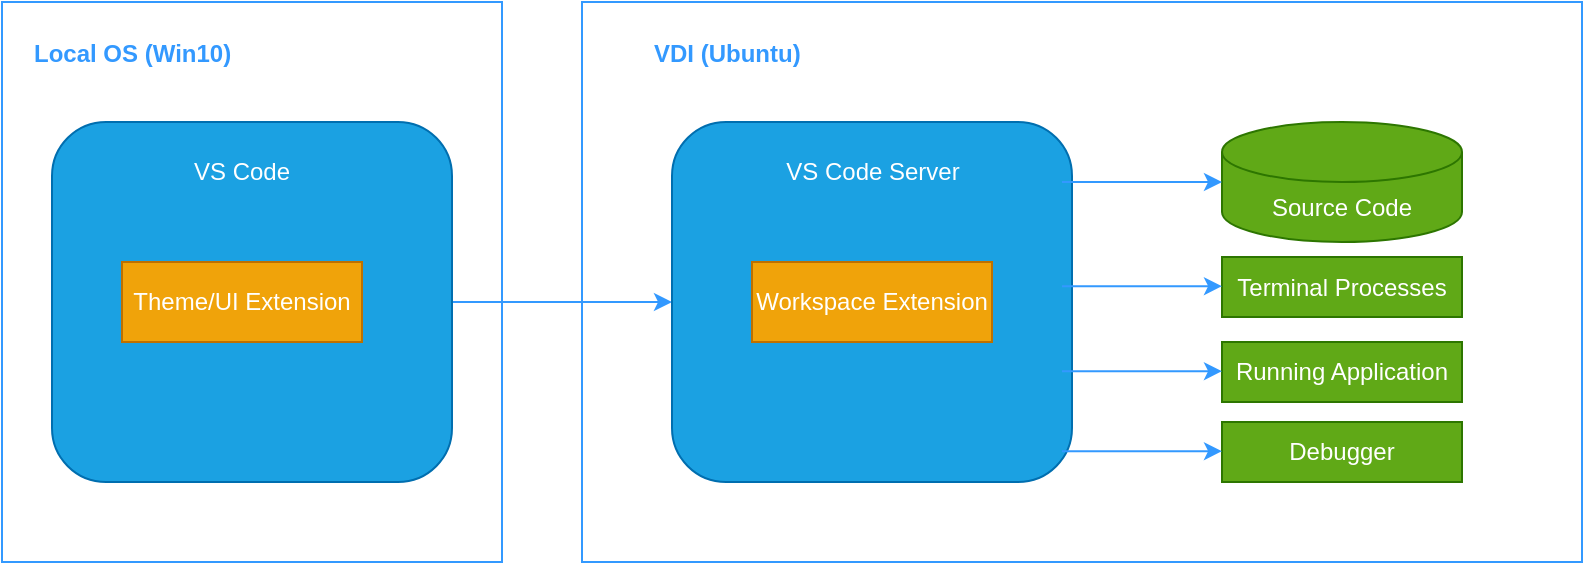 <mxfile version="18.1.3" type="github"><diagram id="BEPDB2RhJttQaLc14p7v" name="Page-1"><mxGraphModel dx="612" dy="390" grid="1" gridSize="10" guides="1" tooltips="1" connect="1" arrows="1" fold="1" page="1" pageScale="1" pageWidth="850" pageHeight="1100" background="none" math="0" shadow="0"><root><mxCell id="0"/><mxCell id="1" parent="0"/><mxCell id="53PahGOihNM1sh315WmR-20" value="" style="rounded=0;whiteSpace=wrap;html=1;fontSize=12;fontColor=#3399FF;verticalAlign=middle;glass=0;fillColor=default;strokeColor=#3399FF;" vertex="1" parent="1"><mxGeometry x="90" y="140" width="250" height="280" as="geometry"/></mxCell><mxCell id="53PahGOihNM1sh315WmR-11" value="" style="rounded=0;whiteSpace=wrap;html=1;fontSize=12;fontColor=#3399FF;verticalAlign=middle;glass=0;fillColor=default;strokeColor=#3399FF;" vertex="1" parent="1"><mxGeometry x="380" y="140" width="500" height="280" as="geometry"/></mxCell><mxCell id="53PahGOihNM1sh315WmR-3" value="Local OS (Win10)" style="text;strokeColor=none;fillColor=none;align=left;verticalAlign=middle;spacingLeft=4;spacingRight=4;overflow=hidden;points=[[0,0.5],[1,0.5]];portConstraint=eastwest;rotatable=0;fontStyle=1;fontSize=12;fontColor=#3399FF;" vertex="1" parent="1"><mxGeometry x="100" y="150" width="110" height="30" as="geometry"/></mxCell><mxCell id="53PahGOihNM1sh315WmR-4" value="VDI (Ubuntu)" style="text;strokeColor=none;fillColor=none;align=left;verticalAlign=middle;spacingLeft=4;spacingRight=4;overflow=hidden;points=[[0,0.5],[1,0.5]];portConstraint=eastwest;rotatable=0;fontStyle=1;fontSize=12;fontColor=#3399FF;" vertex="1" parent="1"><mxGeometry x="410" y="150" width="110" height="30" as="geometry"/></mxCell><mxCell id="53PahGOihNM1sh315WmR-12" value="" style="edgeStyle=orthogonalEdgeStyle;rounded=0;orthogonalLoop=1;jettySize=auto;html=1;fontSize=12;fontColor=#3399FF;strokeColor=#3399FF;" edge="1" parent="1" source="53PahGOihNM1sh315WmR-5" target="53PahGOihNM1sh315WmR-7"><mxGeometry relative="1" as="geometry"/></mxCell><mxCell id="53PahGOihNM1sh315WmR-5" value="" style="rounded=1;whiteSpace=wrap;html=1;fontSize=12;fillColor=#1ba1e2;strokeColor=#006EAF;fontColor=#ffffff;" vertex="1" parent="1"><mxGeometry x="115" y="200" width="200" height="180" as="geometry"/></mxCell><mxCell id="53PahGOihNM1sh315WmR-6" value="VS Code" style="text;html=1;align=center;verticalAlign=middle;whiteSpace=wrap;rounded=0;fontSize=12;fontColor=#FFFFFF;" vertex="1" parent="1"><mxGeometry x="180" y="210" width="60" height="30" as="geometry"/></mxCell><mxCell id="53PahGOihNM1sh315WmR-7" value="" style="rounded=1;whiteSpace=wrap;html=1;fontSize=12;fontColor=#ffffff;fillColor=#1ba1e2;strokeColor=#006EAF;" vertex="1" parent="1"><mxGeometry x="425" y="200" width="200" height="180" as="geometry"/></mxCell><mxCell id="53PahGOihNM1sh315WmR-8" value="VS Code Server" style="text;html=1;strokeColor=none;fillColor=none;align=center;verticalAlign=middle;whiteSpace=wrap;rounded=0;fontSize=12;fontColor=#FFFFFF;" vertex="1" parent="1"><mxGeometry x="478" y="210" width="95" height="30" as="geometry"/></mxCell><mxCell id="53PahGOihNM1sh315WmR-13" value="Theme/UI Extension" style="rounded=0;whiteSpace=wrap;html=1;glass=0;fontSize=12;fontColor=#FFFFFF;fillColor=#f0a30a;strokeColor=#BD7000;" vertex="1" parent="1"><mxGeometry x="150" y="270" width="120" height="40" as="geometry"/></mxCell><mxCell id="53PahGOihNM1sh315WmR-14" value="Workspace Extension" style="rounded=0;whiteSpace=wrap;html=1;glass=0;fontSize=12;fontColor=#FFFFFF;fillColor=#f0a30a;strokeColor=#BD7000;" vertex="1" parent="1"><mxGeometry x="465" y="270" width="120" height="40" as="geometry"/></mxCell><mxCell id="53PahGOihNM1sh315WmR-16" value="Source Code" style="shape=cylinder3;whiteSpace=wrap;html=1;boundedLbl=1;backgroundOutline=1;size=15;rounded=0;glass=0;labelBorderColor=none;fontSize=12;fontColor=#FFFFFF;strokeColor=#2D7600;fillColor=#60a917;" vertex="1" parent="1"><mxGeometry x="700" y="200" width="120" height="60" as="geometry"/></mxCell><mxCell id="53PahGOihNM1sh315WmR-17" value="Terminal Processes" style="rounded=0;whiteSpace=wrap;html=1;glass=0;labelBorderColor=none;fontSize=12;fontColor=#ffffff;strokeColor=#2D7600;fillColor=#60a917;" vertex="1" parent="1"><mxGeometry x="700" y="267.5" width="120" height="30" as="geometry"/></mxCell><mxCell id="53PahGOihNM1sh315WmR-18" value="Running Application" style="rounded=0;whiteSpace=wrap;html=1;glass=0;labelBorderColor=none;fontSize=12;fontColor=#ffffff;strokeColor=#2D7600;fillColor=#60a917;" vertex="1" parent="1"><mxGeometry x="700" y="310" width="120" height="30" as="geometry"/></mxCell><mxCell id="53PahGOihNM1sh315WmR-19" value="Debugger" style="rounded=0;whiteSpace=wrap;html=1;glass=0;labelBorderColor=none;fontSize=12;fontColor=#ffffff;strokeColor=#2D7600;fillColor=#60a917;" vertex="1" parent="1"><mxGeometry x="700" y="350" width="120" height="30" as="geometry"/></mxCell><mxCell id="53PahGOihNM1sh315WmR-21" value="" style="endArrow=classic;html=1;rounded=0;fontSize=12;fontColor=#FFFFFF;strokeColor=#3399FF;" edge="1" parent="1" target="53PahGOihNM1sh315WmR-16"><mxGeometry width="50" height="50" relative="1" as="geometry"><mxPoint x="620" y="230" as="sourcePoint"/><mxPoint x="600" y="280" as="targetPoint"/></mxGeometry></mxCell><mxCell id="53PahGOihNM1sh315WmR-23" value="" style="endArrow=classic;html=1;rounded=0;fontSize=12;fontColor=#FFFFFF;strokeColor=#3399FF;" edge="1" parent="1"><mxGeometry width="50" height="50" relative="1" as="geometry"><mxPoint x="620" y="282.08" as="sourcePoint"/><mxPoint x="700" y="282.08" as="targetPoint"/></mxGeometry></mxCell><mxCell id="53PahGOihNM1sh315WmR-24" value="" style="endArrow=classic;html=1;rounded=0;fontSize=12;fontColor=#FFFFFF;strokeColor=#3399FF;" edge="1" parent="1"><mxGeometry width="50" height="50" relative="1" as="geometry"><mxPoint x="620" y="324.58" as="sourcePoint"/><mxPoint x="700" y="324.58" as="targetPoint"/></mxGeometry></mxCell><mxCell id="53PahGOihNM1sh315WmR-25" value="" style="endArrow=classic;html=1;rounded=0;fontSize=12;fontColor=#FFFFFF;strokeColor=#3399FF;" edge="1" parent="1"><mxGeometry width="50" height="50" relative="1" as="geometry"><mxPoint x="620" y="364.58" as="sourcePoint"/><mxPoint x="700" y="364.58" as="targetPoint"/></mxGeometry></mxCell></root></mxGraphModel></diagram></mxfile>